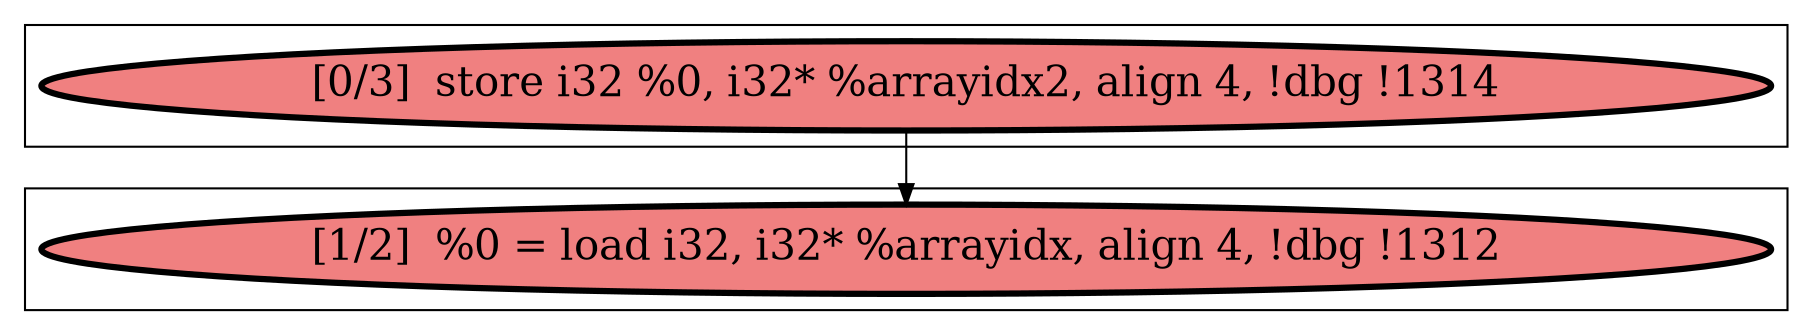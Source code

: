 
digraph G {



node19->node18 [ ]


subgraph cluster1 {


node19 [penwidth=3.0,fontsize=20,fillcolor=lightcoral,label="[0/3]  store i32 %0, i32* %arrayidx2, align 4, !dbg !1314",shape=ellipse,style=filled ]



}

subgraph cluster0 {


node18 [penwidth=3.0,fontsize=20,fillcolor=lightcoral,label="[1/2]  %0 = load i32, i32* %arrayidx, align 4, !dbg !1312",shape=ellipse,style=filled ]



}

}
